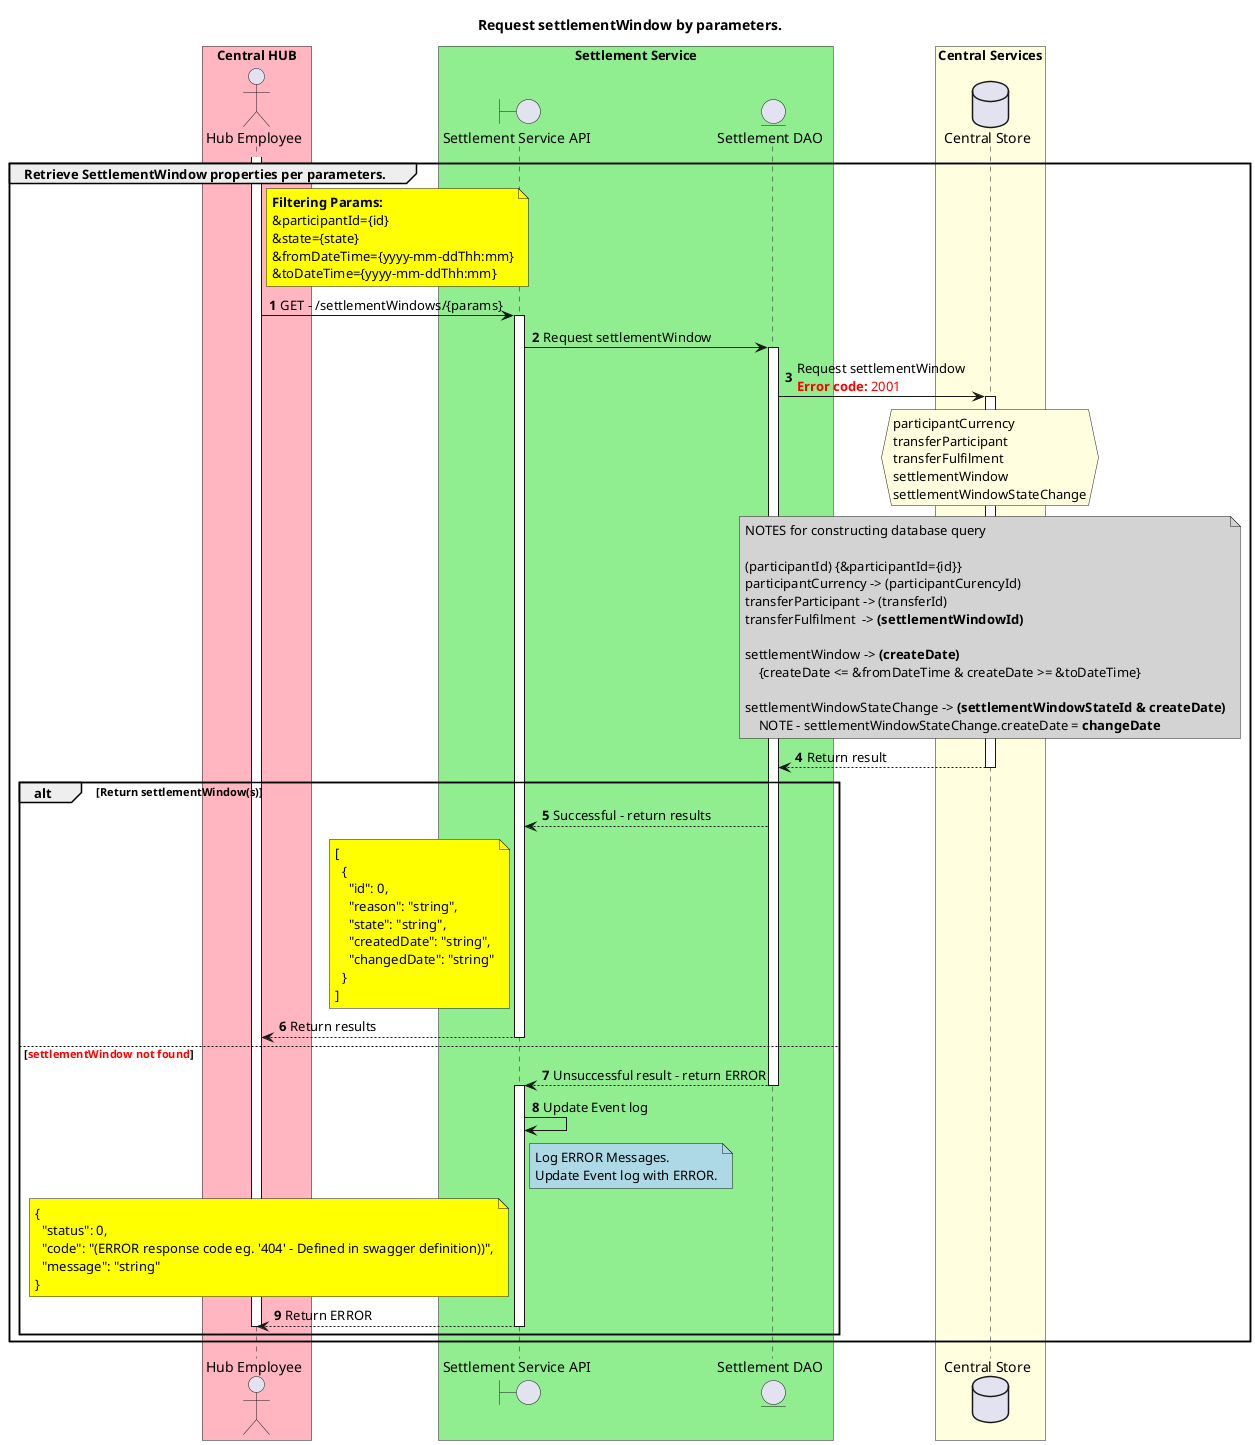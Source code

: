 @startuml
' declate title
title Request settlementWindow by parameters.
'6.1.3. getSettlementWindowByParams GET: /settlementWindows

autonumber
' declare actors

actor "Hub Employee" as OPERATOR

boundary "Settlement Service API" as SSAPI
entity "Settlement DAO" as SETTLE_DAO

database "Central Store" as DB

box "Central HUB" #LightPink
    participant OPERATOR
end box

box "Settlement Service" #LightGreen
    participant SSAPI
    participant SETTLE_DAO
end box

box "Central Services" #LightYellow
    participant DB
end box

' start flow

group Retrieve SettlementWindow properties per parameters.
    activate OPERATOR
    note right of OPERATOR #Yellow
        **Filtering Params:**
        &participantId={id}
        &state={state}
        &fromDateTime={yyyy-mm-ddThh:mm}
        &toDateTime={yyyy-mm-ddThh:mm}
    end note
    OPERATOR -> SSAPI: GET - /settlementWindows/{params}
    activate SSAPI
    SSAPI -> SETTLE_DAO: Request settlementWindow
    activate SETTLE_DAO
    SETTLE_DAO -> DB: Request settlementWindow \n<color #FF0000><b>Error code:</b> 2001</color>
    activate DB
    hnote over DB #LightYellow
        participantCurrency
        transferParticipant
        transferFulfilment
        settlementWindow
        settlementWindowStateChange
    end hnote
    note over DB #LightGray
        NOTES for constructing database query

        (participantId) {&participantId={id}}
        participantCurrency -> (participantCurencyId)
        transferParticipant -> (transferId)
        transferFulfilment  -> **(settlementWindowId)**

        settlementWindow -> **(createDate)**
            {createDate <= &fromDateTime & createDate >= &toDateTime}

        settlementWindowStateChange -> **(settlementWindowStateId & createDate)**
            NOTE - settlementWindowStateChange.createDate = **changeDate**
    end note
    SETTLE_DAO <-- DB: Return result
    deactivate DB
    alt Return settlementWindow(s)
        SSAPI <-- SETTLE_DAO: Successful - return results
        note left of SSAPI #Yellow
          [
            {
              "id": 0,
              "reason": "string",
              "state": "string",
              "createdDate": "string",
              "changedDate": "string"
            }
          ]
        end note
        OPERATOR <-- SSAPI: Return results
        deactivate SSAPI
    else <color #FF0000><b>settlementWindow not found</b></color>
        SSAPI <-- SETTLE_DAO: Unsuccessful result - return ERROR
        deactivate SETTLE_DAO
        activate SSAPI
        SSAPI -> SSAPI: Update Event log
        note right of SSAPI #LightBlue
            Log ERROR Messages.
            Update Event log with ERROR.
        end note
        note left of SSAPI #Yellow
            {
              "status": 0,
              "code": "(ERROR response code eg. '404' - Defined in swagger definition))",
              "message": "string"
            }
        end note
        OPERATOR <-- SSAPI: Return ERROR
        deactivate SSAPI
    deactivate OPERATOR
    end
end
@enduml

